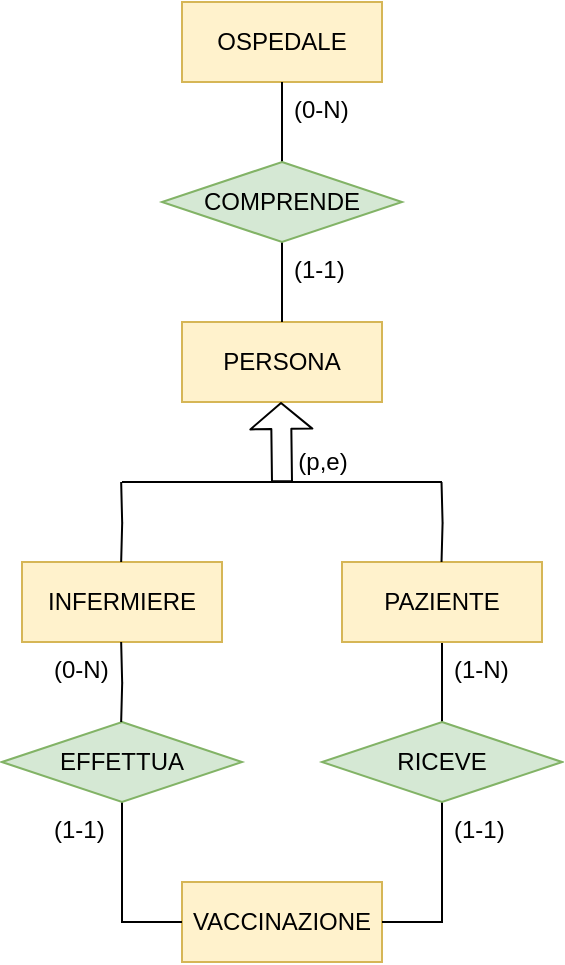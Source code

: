 <mxfile version="14.7.6" type="device"><diagram id="R8ZVjntwEieYmdfM_u-u" name="Page-1"><mxGraphModel dx="1038" dy="575" grid="1" gridSize="10" guides="1" tooltips="1" connect="1" arrows="1" fold="1" page="1" pageScale="1" pageWidth="827" pageHeight="1169" math="0" shadow="0"><root><mxCell id="0"/><mxCell id="1" parent="0"/><mxCell id="6NSCQ2tLz-UnSKJavgOR-1" value="PERSONA" style="whiteSpace=wrap;html=1;align=center;fillColor=#fff2cc;strokeColor=#d6b656;" parent="1" vertex="1"><mxGeometry x="350" y="250" width="100" height="40" as="geometry"/></mxCell><mxCell id="6NSCQ2tLz-UnSKJavgOR-2" value="&lt;font style=&quot;font-size: 12px&quot;&gt;OSPEDALE&lt;/font&gt;" style="whiteSpace=wrap;html=1;align=center;fontSize=9;fillColor=#fff2cc;strokeColor=#d6b656;" parent="1" vertex="1"><mxGeometry x="350" y="90" width="100" height="40" as="geometry"/></mxCell><mxCell id="6NSCQ2tLz-UnSKJavgOR-3" value="" style="shape=flexArrow;endArrow=classic;html=1;fontSize=9;endSize=4;" parent="1" edge="1"><mxGeometry width="50" height="50" relative="1" as="geometry"><mxPoint x="400" y="330" as="sourcePoint"/><mxPoint x="399.5" y="290" as="targetPoint"/></mxGeometry></mxCell><mxCell id="6NSCQ2tLz-UnSKJavgOR-4" value="" style="endArrow=none;html=1;fontSize=9;endSize=4;" parent="1" edge="1"><mxGeometry width="50" height="50" relative="1" as="geometry"><mxPoint x="320" y="330" as="sourcePoint"/><mxPoint x="480" y="330" as="targetPoint"/></mxGeometry></mxCell><mxCell id="6NSCQ2tLz-UnSKJavgOR-5" value="(p,e)" style="text;html=1;align=center;verticalAlign=middle;resizable=0;points=[];autosize=1;strokeColor=none;fontSize=12;" parent="1" vertex="1"><mxGeometry x="400" y="310" width="40" height="20" as="geometry"/></mxCell><mxCell id="6NSCQ2tLz-UnSKJavgOR-8" value="INFERMIERE" style="whiteSpace=wrap;html=1;align=center;fontSize=12;fillColor=#fff2cc;strokeColor=#d6b656;" parent="1" vertex="1"><mxGeometry x="270" y="370" width="100" height="40" as="geometry"/></mxCell><mxCell id="6NSCQ2tLz-UnSKJavgOR-9" style="edgeStyle=orthogonalEdgeStyle;rounded=0;orthogonalLoop=1;jettySize=auto;html=1;exitX=0.5;exitY=1;exitDx=0;exitDy=0;entryX=0.5;entryY=0;entryDx=0;entryDy=0;endArrow=none;endFill=0;" parent="1" source="6NSCQ2tLz-UnSKJavgOR-11" target="6NSCQ2tLz-UnSKJavgOR-21" edge="1"><mxGeometry relative="1" as="geometry"/></mxCell><mxCell id="6NSCQ2tLz-UnSKJavgOR-11" value="PAZIENTE" style="whiteSpace=wrap;html=1;align=center;fontSize=12;fillColor=#fff2cc;strokeColor=#d6b656;" parent="1" vertex="1"><mxGeometry x="430" y="370" width="100" height="40" as="geometry"/></mxCell><mxCell id="6NSCQ2tLz-UnSKJavgOR-12" style="edgeStyle=orthogonalEdgeStyle;rounded=0;orthogonalLoop=1;jettySize=auto;html=1;exitX=0.5;exitY=0;exitDx=0;exitDy=0;entryX=0.5;entryY=1;entryDx=0;entryDy=0;fontSize=9;startArrow=none;startFill=0;endArrow=none;endFill=0;endSize=4;" parent="1" source="6NSCQ2tLz-UnSKJavgOR-14" target="6NSCQ2tLz-UnSKJavgOR-2" edge="1"><mxGeometry relative="1" as="geometry"/></mxCell><mxCell id="6NSCQ2tLz-UnSKJavgOR-13" style="edgeStyle=orthogonalEdgeStyle;rounded=0;orthogonalLoop=1;jettySize=auto;html=1;exitX=0.5;exitY=1;exitDx=0;exitDy=0;entryX=0.5;entryY=0;entryDx=0;entryDy=0;fontSize=9;startArrow=none;startFill=0;endArrow=none;endFill=0;endSize=4;" parent="1" source="6NSCQ2tLz-UnSKJavgOR-14" target="6NSCQ2tLz-UnSKJavgOR-1" edge="1"><mxGeometry relative="1" as="geometry"/></mxCell><mxCell id="6NSCQ2tLz-UnSKJavgOR-14" value="&lt;span style=&quot;font-size: 12px&quot;&gt;COMPRENDE&lt;/span&gt;" style="shape=rhombus;perimeter=rhombusPerimeter;whiteSpace=wrap;html=1;align=center;fontSize=9;fillColor=#d5e8d4;strokeColor=#82b366;" parent="1" vertex="1"><mxGeometry x="340" y="170" width="120" height="40" as="geometry"/></mxCell><mxCell id="6NSCQ2tLz-UnSKJavgOR-16" value="VACCINAZIONE" style="whiteSpace=wrap;html=1;align=center;fillColor=#fff2cc;strokeColor=#d6b656;" parent="1" vertex="1"><mxGeometry x="350" y="530" width="100" height="40" as="geometry"/></mxCell><mxCell id="6NSCQ2tLz-UnSKJavgOR-18" style="edgeStyle=orthogonalEdgeStyle;rounded=0;orthogonalLoop=1;jettySize=auto;html=1;exitX=0.5;exitY=1;exitDx=0;exitDy=0;entryX=0;entryY=0.5;entryDx=0;entryDy=0;endArrow=none;endFill=0;" parent="1" source="6NSCQ2tLz-UnSKJavgOR-19" target="6NSCQ2tLz-UnSKJavgOR-16" edge="1"><mxGeometry relative="1" as="geometry"/></mxCell><mxCell id="6NSCQ2tLz-UnSKJavgOR-19" value="EFFETTUA" style="shape=rhombus;perimeter=rhombusPerimeter;whiteSpace=wrap;html=1;align=center;fillColor=#d5e8d4;strokeColor=#82b366;" parent="1" vertex="1"><mxGeometry x="260" y="450" width="120" height="40" as="geometry"/></mxCell><mxCell id="6NSCQ2tLz-UnSKJavgOR-20" style="edgeStyle=orthogonalEdgeStyle;rounded=0;orthogonalLoop=1;jettySize=auto;html=1;exitX=0.5;exitY=1;exitDx=0;exitDy=0;entryX=1;entryY=0.5;entryDx=0;entryDy=0;endArrow=none;endFill=0;" parent="1" source="6NSCQ2tLz-UnSKJavgOR-21" target="6NSCQ2tLz-UnSKJavgOR-16" edge="1"><mxGeometry relative="1" as="geometry"/></mxCell><mxCell id="6NSCQ2tLz-UnSKJavgOR-21" value="RICEVE" style="shape=rhombus;perimeter=rhombusPerimeter;whiteSpace=wrap;html=1;align=center;fillColor=#d5e8d4;strokeColor=#82b366;" parent="1" vertex="1"><mxGeometry x="420" y="450" width="120" height="40" as="geometry"/></mxCell><mxCell id="6NSCQ2tLz-UnSKJavgOR-46" style="edgeStyle=orthogonalEdgeStyle;rounded=0;orthogonalLoop=1;jettySize=auto;html=1;exitX=0.5;exitY=0;exitDx=0;exitDy=0;entryX=0.5;entryY=1;entryDx=0;entryDy=0;fontSize=9;startArrow=none;startFill=0;endArrow=none;endFill=0;endSize=4;" parent="1" edge="1"><mxGeometry relative="1" as="geometry"><mxPoint x="319.58" y="370" as="sourcePoint"/><mxPoint x="319.58" y="330" as="targetPoint"/></mxGeometry></mxCell><mxCell id="6NSCQ2tLz-UnSKJavgOR-47" style="edgeStyle=orthogonalEdgeStyle;rounded=0;orthogonalLoop=1;jettySize=auto;html=1;exitX=0.5;exitY=0;exitDx=0;exitDy=0;entryX=0.5;entryY=1;entryDx=0;entryDy=0;fontSize=9;startArrow=none;startFill=0;endArrow=none;endFill=0;endSize=4;" parent="1" edge="1"><mxGeometry relative="1" as="geometry"><mxPoint x="479.76" y="370" as="sourcePoint"/><mxPoint x="479.76" y="330" as="targetPoint"/></mxGeometry></mxCell><mxCell id="6NSCQ2tLz-UnSKJavgOR-49" style="edgeStyle=orthogonalEdgeStyle;rounded=0;orthogonalLoop=1;jettySize=auto;html=1;exitX=0.5;exitY=0;exitDx=0;exitDy=0;entryX=0.5;entryY=1;entryDx=0;entryDy=0;fontSize=9;startArrow=none;startFill=0;endArrow=none;endFill=0;endSize=4;" parent="1" edge="1"><mxGeometry relative="1" as="geometry"><mxPoint x="319.58" y="450" as="sourcePoint"/><mxPoint x="319.58" y="410" as="targetPoint"/></mxGeometry></mxCell><mxCell id="D9ObUao_1ZqwlkRTth2V-1" value="(0-N)" style="text;strokeColor=none;fillColor=none;spacingLeft=4;spacingRight=4;overflow=hidden;rotatable=0;points=[[0,0.5],[1,0.5]];portConstraint=eastwest;fontSize=12;" parent="1" vertex="1"><mxGeometry x="400" y="130" width="40" height="30" as="geometry"/></mxCell><mxCell id="D9ObUao_1ZqwlkRTth2V-2" value="(1-1)" style="text;strokeColor=none;fillColor=none;spacingLeft=4;spacingRight=4;overflow=hidden;rotatable=0;points=[[0,0.5],[1,0.5]];portConstraint=eastwest;fontSize=12;" parent="1" vertex="1"><mxGeometry x="400" y="210" width="40" height="30" as="geometry"/></mxCell><mxCell id="D9ObUao_1ZqwlkRTth2V-3" value="(0-N)" style="text;strokeColor=none;fillColor=none;spacingLeft=4;spacingRight=4;overflow=hidden;rotatable=0;points=[[0,0.5],[1,0.5]];portConstraint=eastwest;fontSize=12;" parent="1" vertex="1"><mxGeometry x="280" y="410" width="40" height="30" as="geometry"/></mxCell><mxCell id="D9ObUao_1ZqwlkRTth2V-4" value="(1-N)" style="text;strokeColor=none;fillColor=none;spacingLeft=4;spacingRight=4;overflow=hidden;rotatable=0;points=[[0,0.5],[1,0.5]];portConstraint=eastwest;fontSize=12;" parent="1" vertex="1"><mxGeometry x="480" y="410" width="40" height="30" as="geometry"/></mxCell><mxCell id="D9ObUao_1ZqwlkRTth2V-5" value="(1-1)" style="text;strokeColor=none;fillColor=none;spacingLeft=4;spacingRight=4;overflow=hidden;rotatable=0;points=[[0,0.5],[1,0.5]];portConstraint=eastwest;fontSize=12;" parent="1" vertex="1"><mxGeometry x="280" y="490" width="40" height="30" as="geometry"/></mxCell><mxCell id="D9ObUao_1ZqwlkRTth2V-6" value="(1-1)" style="text;strokeColor=none;fillColor=none;spacingLeft=4;spacingRight=4;overflow=hidden;rotatable=0;points=[[0,0.5],[1,0.5]];portConstraint=eastwest;fontSize=12;" parent="1" vertex="1"><mxGeometry x="480" y="490" width="40" height="30" as="geometry"/></mxCell></root></mxGraphModel></diagram></mxfile>